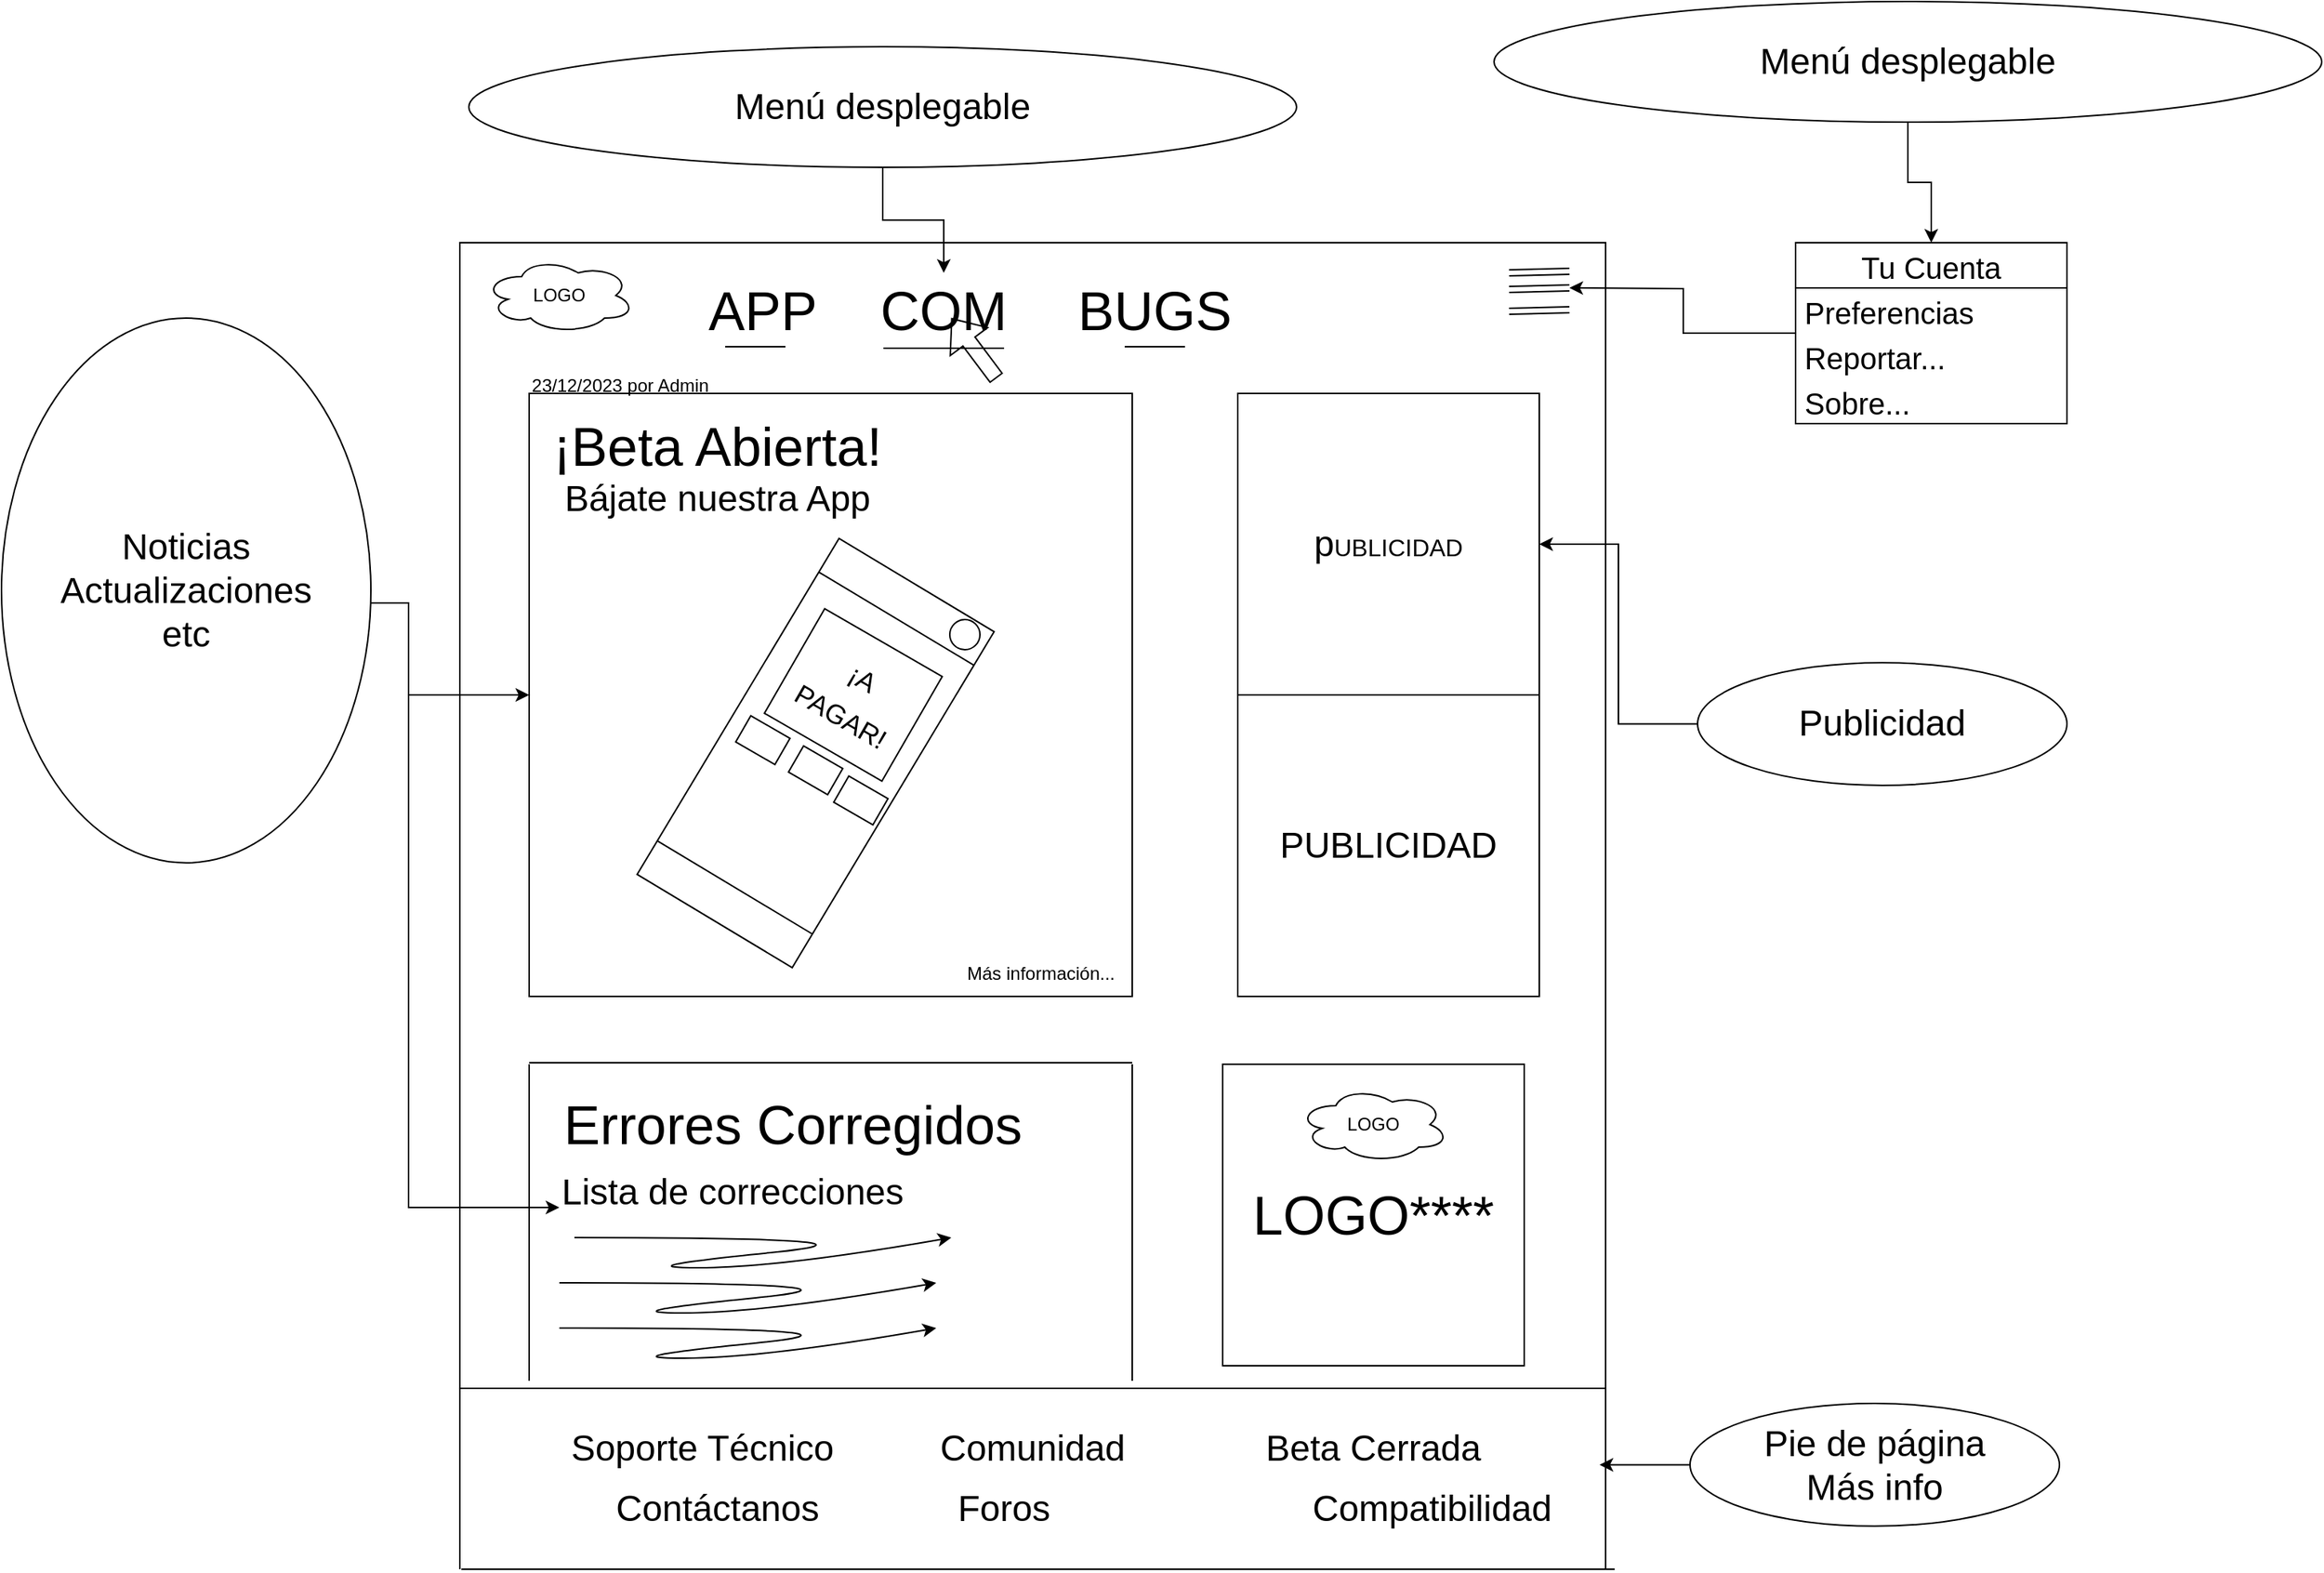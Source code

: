 <mxfile version="20.3.7" type="device"><diagram id="i-a6lXdKCFRpK1DKCD00" name="Página-1"><mxGraphModel dx="2158" dy="2430" grid="1" gridSize="10" guides="1" tooltips="1" connect="1" arrows="1" fold="1" page="1" pageScale="1" pageWidth="827" pageHeight="1169" math="0" shadow="0"><root><mxCell id="0"/><mxCell id="1" parent="0"/><mxCell id="kFXYqoBXVFbWDTU4qTIY-1" value="" style="whiteSpace=wrap;html=1;aspect=fixed;" vertex="1" parent="1"><mxGeometry x="34" y="40" width="760" height="760" as="geometry"/></mxCell><mxCell id="kFXYqoBXVFbWDTU4qTIY-4" value="" style="whiteSpace=wrap;html=1;aspect=fixed;" vertex="1" parent="1"><mxGeometry x="80" y="140" width="400" height="400" as="geometry"/></mxCell><mxCell id="kFXYqoBXVFbWDTU4qTIY-5" value="LOGO" style="ellipse;shape=cloud;whiteSpace=wrap;html=1;" vertex="1" parent="1"><mxGeometry x="50" y="50" width="100" height="50" as="geometry"/></mxCell><mxCell id="kFXYqoBXVFbWDTU4qTIY-8" value="APP" style="text;html=1;strokeColor=none;fillColor=none;align=center;verticalAlign=middle;whiteSpace=wrap;rounded=0;fontSize=36;" vertex="1" parent="1"><mxGeometry x="190" y="60" width="90" height="50" as="geometry"/></mxCell><mxCell id="kFXYqoBXVFbWDTU4qTIY-9" value="COM" style="text;html=1;strokeColor=none;fillColor=none;align=center;verticalAlign=middle;whiteSpace=wrap;rounded=0;fontSize=36;" vertex="1" parent="1"><mxGeometry x="310" y="60" width="90" height="50" as="geometry"/></mxCell><mxCell id="kFXYqoBXVFbWDTU4qTIY-10" value="BUGS" style="text;html=1;strokeColor=none;fillColor=none;align=center;verticalAlign=middle;whiteSpace=wrap;rounded=0;fontSize=36;" vertex="1" parent="1"><mxGeometry x="450" y="60" width="90" height="50" as="geometry"/></mxCell><mxCell id="kFXYqoBXVFbWDTU4qTIY-14" value="" style="shape=link;html=1;rounded=0;fontSize=36;" edge="1" parent="1"><mxGeometry width="100" relative="1" as="geometry"><mxPoint x="730" y="60" as="sourcePoint"/><mxPoint x="770" y="59" as="targetPoint"/></mxGeometry></mxCell><mxCell id="kFXYqoBXVFbWDTU4qTIY-15" value="" style="shape=link;html=1;rounded=0;fontSize=36;" edge="1" parent="1"><mxGeometry width="100" relative="1" as="geometry"><mxPoint x="730" y="71" as="sourcePoint"/><mxPoint x="770" y="70" as="targetPoint"/></mxGeometry></mxCell><mxCell id="kFXYqoBXVFbWDTU4qTIY-16" value="" style="shape=link;html=1;rounded=0;fontSize=36;" edge="1" parent="1"><mxGeometry width="100" relative="1" as="geometry"><mxPoint x="730" y="85.5" as="sourcePoint"/><mxPoint x="770" y="84.5" as="targetPoint"/></mxGeometry></mxCell><mxCell id="kFXYqoBXVFbWDTU4qTIY-20" value="" style="endArrow=none;html=1;rounded=0;fontSize=36;" edge="1" parent="1"><mxGeometry width="50" height="50" relative="1" as="geometry"><mxPoint x="210" y="109" as="sourcePoint"/><mxPoint x="250" y="109" as="targetPoint"/><Array as="points"><mxPoint x="220" y="109"/></Array></mxGeometry></mxCell><mxCell id="kFXYqoBXVFbWDTU4qTIY-21" value="" style="endArrow=none;html=1;rounded=0;fontSize=36;" edge="1" parent="1"><mxGeometry width="50" height="50" relative="1" as="geometry"><mxPoint x="475" y="109" as="sourcePoint"/><mxPoint x="515" y="109" as="targetPoint"/><Array as="points"><mxPoint x="485" y="109"/></Array></mxGeometry></mxCell><mxCell id="kFXYqoBXVFbWDTU4qTIY-22" value="" style="endArrow=none;html=1;rounded=0;fontSize=36;" edge="1" parent="1"><mxGeometry width="50" height="50" relative="1" as="geometry"><mxPoint x="315" y="110" as="sourcePoint"/><mxPoint x="395" y="110" as="targetPoint"/><Array as="points"><mxPoint x="325" y="110"/></Array></mxGeometry></mxCell><mxCell id="kFXYqoBXVFbWDTU4qTIY-23" value="" style="shape=flexArrow;endArrow=classic;html=1;rounded=0;fontSize=36;" edge="1" parent="1"><mxGeometry width="50" height="50" relative="1" as="geometry"><mxPoint x="390" y="130" as="sourcePoint"/><mxPoint x="360" y="90" as="targetPoint"/></mxGeometry></mxCell><mxCell id="kFXYqoBXVFbWDTU4qTIY-30" value="23/12/2023 por Admin " style="text;html=1;strokeColor=none;fillColor=none;align=center;verticalAlign=middle;whiteSpace=wrap;rounded=0;fontSize=12;" vertex="1" parent="1"><mxGeometry x="80" y="120" width="121" height="30" as="geometry"/></mxCell><mxCell id="kFXYqoBXVFbWDTU4qTIY-31" value="&lt;font style=&quot;font-size: 24px;&quot;&gt;p&lt;/font&gt;&lt;font size=&quot;3&quot;&gt;UBLICIDAD&lt;/font&gt;" style="whiteSpace=wrap;html=1;aspect=fixed;fontSize=12;" vertex="1" parent="1"><mxGeometry x="550" y="140" width="200" height="200" as="geometry"/></mxCell><mxCell id="kFXYqoBXVFbWDTU4qTIY-32" value="&lt;font style=&quot;font-size: 24px;&quot;&gt;PUBLICIDAD&lt;/font&gt;" style="whiteSpace=wrap;html=1;aspect=fixed;fontSize=12;" vertex="1" parent="1"><mxGeometry x="550" y="340" width="200" height="200" as="geometry"/></mxCell><mxCell id="kFXYqoBXVFbWDTU4qTIY-34" style="edgeStyle=orthogonalEdgeStyle;rounded=0;orthogonalLoop=1;jettySize=auto;html=1;fontSize=24;" edge="1" parent="1" source="kFXYqoBXVFbWDTU4qTIY-33" target="kFXYqoBXVFbWDTU4qTIY-9"><mxGeometry relative="1" as="geometry"/></mxCell><mxCell id="kFXYqoBXVFbWDTU4qTIY-33" value="Menú desplegable" style="ellipse;whiteSpace=wrap;html=1;fontSize=24;" vertex="1" parent="1"><mxGeometry x="40" y="-90" width="549" height="80" as="geometry"/></mxCell><mxCell id="kFXYqoBXVFbWDTU4qTIY-35" value="¡Beta Abierta!" style="text;html=1;strokeColor=none;fillColor=none;align=center;verticalAlign=middle;whiteSpace=wrap;rounded=0;fontSize=36;" vertex="1" parent="1"><mxGeometry x="90" y="150" width="230" height="50" as="geometry"/></mxCell><mxCell id="kFXYqoBXVFbWDTU4qTIY-37" value="Bájate nuestra App" style="text;html=1;strokeColor=none;fillColor=none;align=center;verticalAlign=middle;whiteSpace=wrap;rounded=0;fontSize=24;" vertex="1" parent="1"><mxGeometry x="90" y="190" width="230" height="40" as="geometry"/></mxCell><mxCell id="kFXYqoBXVFbWDTU4qTIY-39" value="Más información..." style="text;html=1;strokeColor=none;fillColor=none;align=center;verticalAlign=middle;whiteSpace=wrap;rounded=0;fontSize=12;" vertex="1" parent="1"><mxGeometry x="359" y="510" width="121" height="30" as="geometry"/></mxCell><mxCell id="kFXYqoBXVFbWDTU4qTIY-40" value="" style="shape=process;whiteSpace=wrap;html=1;backgroundOutline=1;fontSize=24;rotation=-239;" vertex="1" parent="1"><mxGeometry x="140" y="318.57" width="260" height="120" as="geometry"/></mxCell><mxCell id="kFXYqoBXVFbWDTU4qTIY-41" value="&lt;font style=&quot;font-size: 18px;&quot;&gt;¡A PAGAR!&lt;/font&gt;" style="rounded=0;whiteSpace=wrap;html=1;fontSize=24;rotation=30;" vertex="1" parent="1"><mxGeometry x="250" y="300" width="90" height="80" as="geometry"/></mxCell><mxCell id="kFXYqoBXVFbWDTU4qTIY-42" value="&lt;div&gt;&lt;br&gt;&lt;/div&gt;&lt;div&gt;&lt;br&gt;&lt;/div&gt;" style="rounded=0;whiteSpace=wrap;html=1;fontSize=24;rotation=30;" vertex="1" parent="1"><mxGeometry x="220" y="360" width="30" height="20" as="geometry"/></mxCell><mxCell id="kFXYqoBXVFbWDTU4qTIY-43" value="&lt;div&gt;&lt;br&gt;&lt;/div&gt;&lt;div&gt;&lt;br&gt;&lt;/div&gt;" style="rounded=0;whiteSpace=wrap;html=1;fontSize=24;rotation=30;" vertex="1" parent="1"><mxGeometry x="255" y="380" width="30" height="20" as="geometry"/></mxCell><mxCell id="kFXYqoBXVFbWDTU4qTIY-47" value="&lt;div&gt;&lt;br&gt;&lt;/div&gt;&lt;div&gt;&lt;br&gt;&lt;/div&gt;" style="rounded=0;whiteSpace=wrap;html=1;fontSize=24;rotation=30;" vertex="1" parent="1"><mxGeometry x="285" y="400" width="30" height="20" as="geometry"/></mxCell><mxCell id="kFXYqoBXVFbWDTU4qTIY-48" value="" style="ellipse;whiteSpace=wrap;html=1;fontSize=18;" vertex="1" parent="1"><mxGeometry x="359" y="290" width="20" height="20" as="geometry"/></mxCell><mxCell id="kFXYqoBXVFbWDTU4qTIY-53" value="" style="endArrow=none;html=1;rounded=0;fontSize=18;" edge="1" parent="1"><mxGeometry width="50" height="50" relative="1" as="geometry"><mxPoint x="80" y="795" as="sourcePoint"/><mxPoint x="80" y="585" as="targetPoint"/></mxGeometry></mxCell><mxCell id="kFXYqoBXVFbWDTU4qTIY-55" value="" style="endArrow=none;html=1;rounded=0;fontSize=18;" edge="1" parent="1"><mxGeometry width="50" height="50" relative="1" as="geometry"><mxPoint x="80" y="584" as="sourcePoint"/><mxPoint x="480" y="584" as="targetPoint"/></mxGeometry></mxCell><mxCell id="kFXYqoBXVFbWDTU4qTIY-56" value="" style="endArrow=none;html=1;rounded=0;fontSize=18;" edge="1" parent="1"><mxGeometry width="50" height="50" relative="1" as="geometry"><mxPoint x="480" y="795" as="sourcePoint"/><mxPoint x="480" y="585" as="targetPoint"/></mxGeometry></mxCell><mxCell id="kFXYqoBXVFbWDTU4qTIY-57" value="Errores Corregidos" style="text;html=1;strokeColor=none;fillColor=none;align=center;verticalAlign=middle;whiteSpace=wrap;rounded=0;fontSize=36;" vertex="1" parent="1"><mxGeometry x="100" y="600" width="310" height="50" as="geometry"/></mxCell><mxCell id="kFXYqoBXVFbWDTU4qTIY-58" value="Lista de correcciones" style="text;html=1;strokeColor=none;fillColor=none;align=center;verticalAlign=middle;whiteSpace=wrap;rounded=0;fontSize=24;" vertex="1" parent="1"><mxGeometry x="100" y="650" width="230" height="40" as="geometry"/></mxCell><mxCell id="kFXYqoBXVFbWDTU4qTIY-60" value="" style="curved=1;endArrow=classic;html=1;rounded=0;fontSize=18;" edge="1" parent="1"><mxGeometry width="50" height="50" relative="1" as="geometry"><mxPoint x="100" y="730" as="sourcePoint"/><mxPoint x="350" y="730" as="targetPoint"/><Array as="points"><mxPoint x="330" y="730"/><mxPoint x="130" y="750"/><mxPoint x="235" y="750"/></Array></mxGeometry></mxCell><mxCell id="kFXYqoBXVFbWDTU4qTIY-62" value="" style="curved=1;endArrow=classic;html=1;rounded=0;fontSize=18;" edge="1" parent="1"><mxGeometry width="50" height="50" relative="1" as="geometry"><mxPoint x="110" y="700" as="sourcePoint"/><mxPoint x="360" y="700" as="targetPoint"/><Array as="points"><mxPoint x="340" y="700"/><mxPoint x="140" y="720"/><mxPoint x="245" y="720"/></Array></mxGeometry></mxCell><mxCell id="kFXYqoBXVFbWDTU4qTIY-63" value="" style="curved=1;endArrow=classic;html=1;rounded=0;fontSize=18;" edge="1" parent="1"><mxGeometry width="50" height="50" relative="1" as="geometry"><mxPoint x="100" y="760" as="sourcePoint"/><mxPoint x="350" y="760" as="targetPoint"/><Array as="points"><mxPoint x="330" y="760"/><mxPoint x="130" y="780"/><mxPoint x="235" y="780"/></Array></mxGeometry></mxCell><mxCell id="kFXYqoBXVFbWDTU4qTIY-64" value="&lt;font style=&quot;font-size: 36px;&quot;&gt;LOGO****&lt;/font&gt;" style="whiteSpace=wrap;html=1;aspect=fixed;fontSize=12;" vertex="1" parent="1"><mxGeometry x="540" y="585" width="200" height="200" as="geometry"/></mxCell><mxCell id="kFXYqoBXVFbWDTU4qTIY-65" value="LOGO" style="ellipse;shape=cloud;whiteSpace=wrap;html=1;" vertex="1" parent="1"><mxGeometry x="590" y="600" width="100" height="50" as="geometry"/></mxCell><mxCell id="kFXYqoBXVFbWDTU4qTIY-71" style="edgeStyle=orthogonalEdgeStyle;rounded=0;orthogonalLoop=1;jettySize=auto;html=1;fontSize=20;" edge="1" parent="1" source="kFXYqoBXVFbWDTU4qTIY-66"><mxGeometry relative="1" as="geometry"><mxPoint x="770" y="70" as="targetPoint"/></mxGeometry></mxCell><mxCell id="kFXYqoBXVFbWDTU4qTIY-66" value="Tu Cuenta" style="swimlane;fontStyle=0;childLayout=stackLayout;horizontal=1;startSize=30;horizontalStack=0;resizeParent=1;resizeParentMax=0;resizeLast=0;collapsible=1;marginBottom=0;fontSize=20;" vertex="1" parent="1"><mxGeometry x="920" y="40" width="180" height="120" as="geometry"/></mxCell><mxCell id="kFXYqoBXVFbWDTU4qTIY-67" value="Preferencias" style="text;strokeColor=none;fillColor=none;align=left;verticalAlign=middle;spacingLeft=4;spacingRight=4;overflow=hidden;points=[[0,0.5],[1,0.5]];portConstraint=eastwest;rotatable=0;fontSize=20;" vertex="1" parent="kFXYqoBXVFbWDTU4qTIY-66"><mxGeometry y="30" width="180" height="30" as="geometry"/></mxCell><mxCell id="kFXYqoBXVFbWDTU4qTIY-68" value="Reportar..." style="text;strokeColor=none;fillColor=none;align=left;verticalAlign=middle;spacingLeft=4;spacingRight=4;overflow=hidden;points=[[0,0.5],[1,0.5]];portConstraint=eastwest;rotatable=0;fontSize=20;" vertex="1" parent="kFXYqoBXVFbWDTU4qTIY-66"><mxGeometry y="60" width="180" height="30" as="geometry"/></mxCell><mxCell id="kFXYqoBXVFbWDTU4qTIY-69" value="Sobre..." style="text;strokeColor=none;fillColor=none;align=left;verticalAlign=middle;spacingLeft=4;spacingRight=4;overflow=hidden;points=[[0,0.5],[1,0.5]];portConstraint=eastwest;rotatable=0;fontSize=20;" vertex="1" parent="kFXYqoBXVFbWDTU4qTIY-66"><mxGeometry y="90" width="180" height="30" as="geometry"/></mxCell><mxCell id="kFXYqoBXVFbWDTU4qTIY-73" style="edgeStyle=orthogonalEdgeStyle;rounded=0;orthogonalLoop=1;jettySize=auto;html=1;fontSize=20;" edge="1" parent="1" source="kFXYqoBXVFbWDTU4qTIY-72" target="kFXYqoBXVFbWDTU4qTIY-66"><mxGeometry relative="1" as="geometry"/></mxCell><mxCell id="kFXYqoBXVFbWDTU4qTIY-72" value="Menú desplegable" style="ellipse;whiteSpace=wrap;html=1;fontSize=24;" vertex="1" parent="1"><mxGeometry x="720" y="-120" width="549" height="80" as="geometry"/></mxCell><mxCell id="kFXYqoBXVFbWDTU4qTIY-75" style="edgeStyle=orthogonalEdgeStyle;rounded=0;orthogonalLoop=1;jettySize=auto;html=1;fontSize=20;" edge="1" parent="1" source="kFXYqoBXVFbWDTU4qTIY-74" target="kFXYqoBXVFbWDTU4qTIY-4"><mxGeometry relative="1" as="geometry"><Array as="points"><mxPoint y="279"/><mxPoint y="340"/></Array></mxGeometry></mxCell><mxCell id="kFXYqoBXVFbWDTU4qTIY-76" style="edgeStyle=orthogonalEdgeStyle;rounded=0;orthogonalLoop=1;jettySize=auto;html=1;entryX=0;entryY=0.75;entryDx=0;entryDy=0;fontSize=20;" edge="1" parent="1" source="kFXYqoBXVFbWDTU4qTIY-74" target="kFXYqoBXVFbWDTU4qTIY-58"><mxGeometry relative="1" as="geometry"><Array as="points"><mxPoint y="279"/><mxPoint y="680"/></Array></mxGeometry></mxCell><mxCell id="kFXYqoBXVFbWDTU4qTIY-74" value="&lt;div&gt;Noticias&lt;/div&gt;&lt;div&gt;Actualizaciones&lt;/div&gt;&lt;div&gt;etc&lt;br&gt;&lt;/div&gt;" style="ellipse;whiteSpace=wrap;html=1;fontSize=24;" vertex="1" parent="1"><mxGeometry x="-270" y="90" width="245" height="361.43" as="geometry"/></mxCell><mxCell id="kFXYqoBXVFbWDTU4qTIY-80" style="edgeStyle=orthogonalEdgeStyle;rounded=0;orthogonalLoop=1;jettySize=auto;html=1;fontSize=20;" edge="1" parent="1" source="kFXYqoBXVFbWDTU4qTIY-79" target="kFXYqoBXVFbWDTU4qTIY-31"><mxGeometry relative="1" as="geometry"/></mxCell><mxCell id="kFXYqoBXVFbWDTU4qTIY-79" value="Publicidad" style="ellipse;whiteSpace=wrap;html=1;fontSize=24;" vertex="1" parent="1"><mxGeometry x="855" y="318.57" width="245" height="81.43" as="geometry"/></mxCell><mxCell id="kFXYqoBXVFbWDTU4qTIY-81" value="" style="endArrow=none;html=1;rounded=0;fontSize=18;" edge="1" parent="1"><mxGeometry width="50" height="50" relative="1" as="geometry"><mxPoint x="34" y="920" as="sourcePoint"/><mxPoint x="34" y="800" as="targetPoint"/></mxGeometry></mxCell><mxCell id="kFXYqoBXVFbWDTU4qTIY-82" value="" style="endArrow=none;html=1;rounded=0;fontSize=18;" edge="1" parent="1"><mxGeometry width="50" height="50" relative="1" as="geometry"><mxPoint x="35" y="920" as="sourcePoint"/><mxPoint x="800" y="920" as="targetPoint"/></mxGeometry></mxCell><mxCell id="kFXYqoBXVFbWDTU4qTIY-83" value="" style="endArrow=none;html=1;rounded=0;fontSize=18;" edge="1" parent="1"><mxGeometry width="50" height="50" relative="1" as="geometry"><mxPoint x="794" y="920" as="sourcePoint"/><mxPoint x="794" y="800" as="targetPoint"/></mxGeometry></mxCell><mxCell id="kFXYqoBXVFbWDTU4qTIY-84" value="Soporte Técnico" style="text;html=1;strokeColor=none;fillColor=none;align=center;verticalAlign=middle;whiteSpace=wrap;rounded=0;fontSize=24;" vertex="1" parent="1"><mxGeometry x="80" y="820" width="230" height="40" as="geometry"/></mxCell><mxCell id="kFXYqoBXVFbWDTU4qTIY-85" value="Contáctanos" style="text;html=1;strokeColor=none;fillColor=none;align=center;verticalAlign=middle;whiteSpace=wrap;rounded=0;fontSize=24;" vertex="1" parent="1"><mxGeometry x="90" y="860" width="230" height="40" as="geometry"/></mxCell><mxCell id="kFXYqoBXVFbWDTU4qTIY-86" value="Comunidad" style="text;html=1;strokeColor=none;fillColor=none;align=center;verticalAlign=middle;whiteSpace=wrap;rounded=0;fontSize=24;" vertex="1" parent="1"><mxGeometry x="299" y="820" width="230" height="40" as="geometry"/></mxCell><mxCell id="kFXYqoBXVFbWDTU4qTIY-87" value="Foros" style="text;html=1;strokeColor=none;fillColor=none;align=center;verticalAlign=middle;whiteSpace=wrap;rounded=0;fontSize=24;" vertex="1" parent="1"><mxGeometry x="280" y="860" width="230" height="40" as="geometry"/></mxCell><mxCell id="kFXYqoBXVFbWDTU4qTIY-88" value="Beta Cerrada" style="text;html=1;strokeColor=none;fillColor=none;align=center;verticalAlign=middle;whiteSpace=wrap;rounded=0;fontSize=24;" vertex="1" parent="1"><mxGeometry x="525" y="820" width="230" height="40" as="geometry"/></mxCell><mxCell id="kFXYqoBXVFbWDTU4qTIY-89" value="Compatibilidad" style="text;html=1;strokeColor=none;fillColor=none;align=center;verticalAlign=middle;whiteSpace=wrap;rounded=0;fontSize=24;" vertex="1" parent="1"><mxGeometry x="564" y="860" width="230" height="40" as="geometry"/></mxCell><mxCell id="kFXYqoBXVFbWDTU4qTIY-91" style="edgeStyle=orthogonalEdgeStyle;rounded=0;orthogonalLoop=1;jettySize=auto;html=1;fontSize=20;" edge="1" parent="1" source="kFXYqoBXVFbWDTU4qTIY-90"><mxGeometry relative="1" as="geometry"><mxPoint x="790" y="850.715" as="targetPoint"/></mxGeometry></mxCell><mxCell id="kFXYqoBXVFbWDTU4qTIY-90" value="&lt;div&gt;Pie de página&lt;/div&gt;&lt;div&gt;Más info&lt;br&gt;&lt;/div&gt;" style="ellipse;whiteSpace=wrap;html=1;fontSize=24;" vertex="1" parent="1"><mxGeometry x="850" y="810" width="245" height="81.43" as="geometry"/></mxCell></root></mxGraphModel></diagram></mxfile>